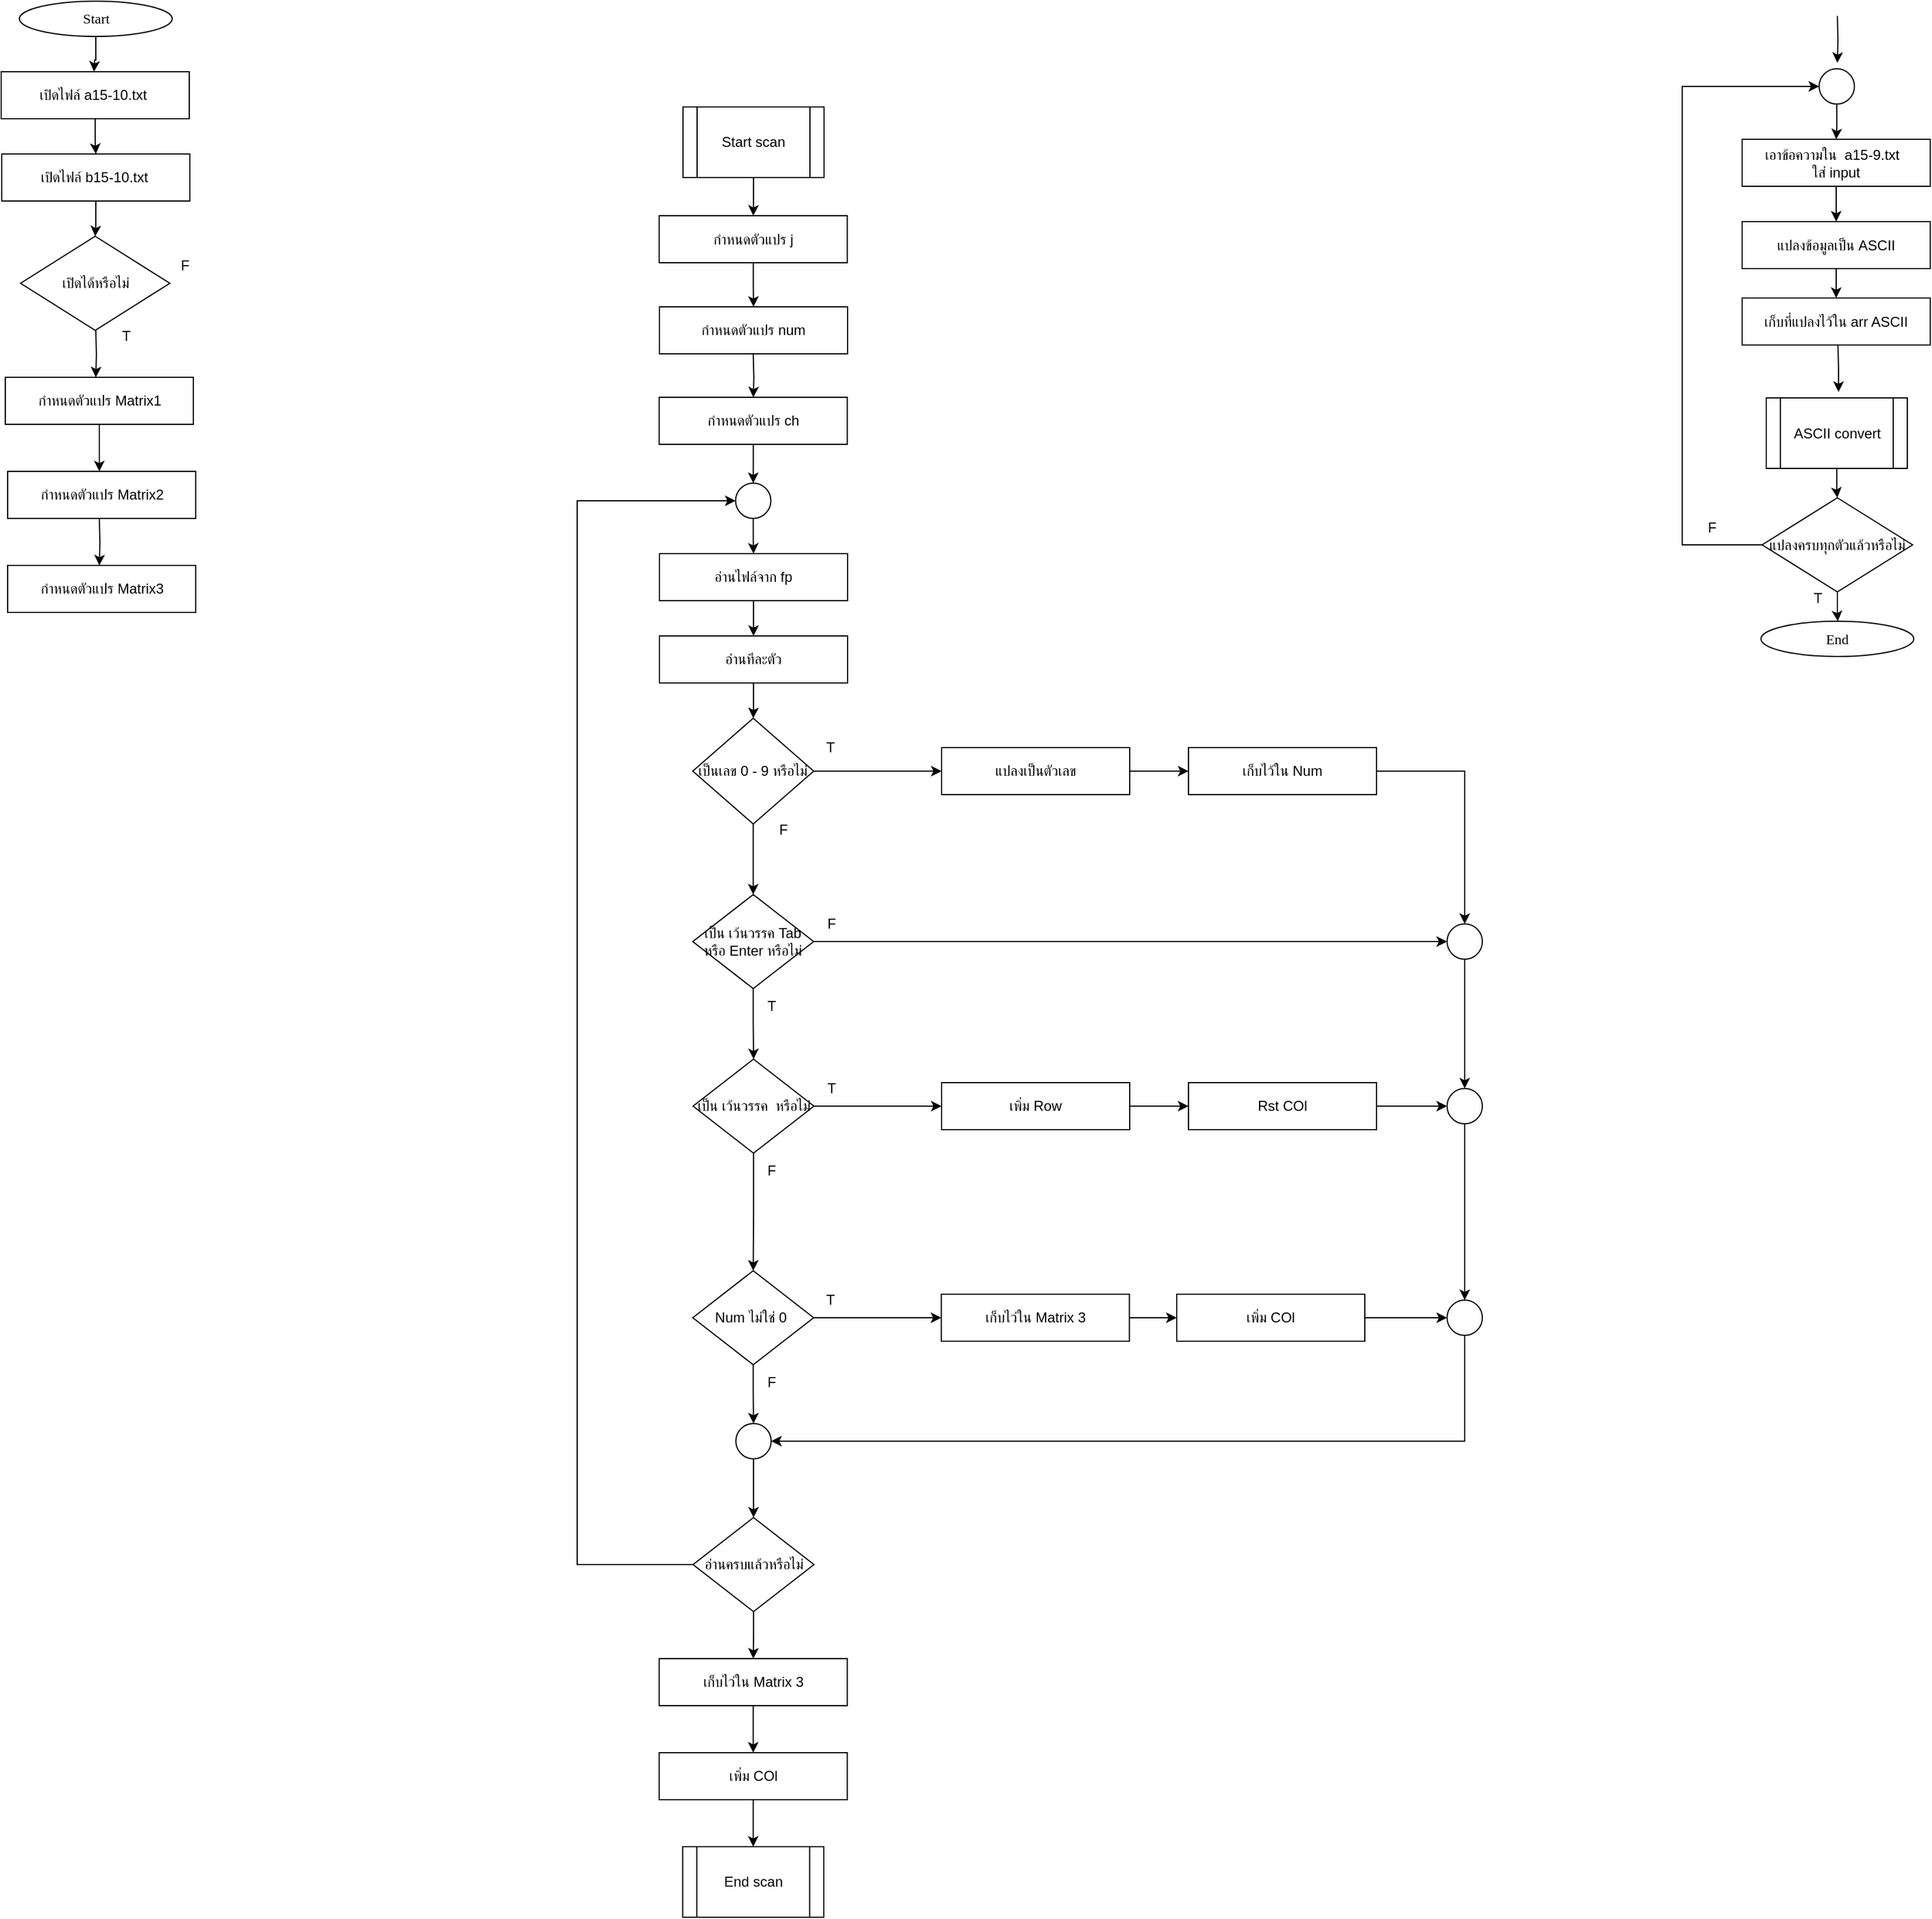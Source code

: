 <mxfile version="25.0.3">
  <diagram name="Page-1" id="-OHtlgGl6GRk3NAxg_4F">
    <mxGraphModel dx="5018" dy="3360" grid="1" gridSize="10" guides="1" tooltips="1" connect="1" arrows="1" fold="1" page="1" pageScale="1" pageWidth="850" pageHeight="1100" math="0" shadow="0">
      <root>
        <mxCell id="0" />
        <mxCell id="1" parent="0" />
        <mxCell id="59oR__EmF50malT1DPrW-1" value="" style="edgeStyle=orthogonalEdgeStyle;rounded=0;orthogonalLoop=1;jettySize=auto;html=1;" edge="1" parent="1" source="59oR__EmF50malT1DPrW-2">
          <mxGeometry relative="1" as="geometry">
            <mxPoint x="-681" y="-920" as="targetPoint" />
          </mxGeometry>
        </mxCell>
        <mxCell id="59oR__EmF50malT1DPrW-2" value="&lt;font data-font-src=&quot;https://fonts.googleapis.com/css?family=Sarabun&quot; face=&quot;Sarabun&quot;&gt;Start&lt;/font&gt;" style="ellipse;whiteSpace=wrap;html=1;" vertex="1" parent="1">
          <mxGeometry x="-744.5" y="-980" width="130" height="30" as="geometry" />
        </mxCell>
        <mxCell id="59oR__EmF50malT1DPrW-3" value="" style="edgeStyle=orthogonalEdgeStyle;rounded=0;orthogonalLoop=1;jettySize=auto;html=1;" edge="1" parent="1" source="59oR__EmF50malT1DPrW-4" target="59oR__EmF50malT1DPrW-5">
          <mxGeometry relative="1" as="geometry" />
        </mxCell>
        <mxCell id="59oR__EmF50malT1DPrW-4" value="เปิดไฟล์&amp;nbsp;b15-10.txt&amp;nbsp;&lt;span style=&quot;color: rgba(0, 0, 0, 0); font-family: monospace; font-size: 0px; text-align: start; text-wrap-mode: nowrap;&quot;&gt;%3CmxGraphModel%3E%3Croot%3E%3CmxCell%20id%3D%220%22%2F%3E%3CmxCell%20id%3D%221%22%20parent%3D%220%22%2F%3E%3CmxCell%20id%3D%222%22%20value%3D%22%E0%B8%81%E0%B8%B3%E0%B8%AB%E0%B8%99%E0%B8%94%E0%B8%95%E0%B8%B1%E0%B8%A7%E0%B9%81%E0%B8%9B%E0%B8%A3%20arr%22%20style%3D%22rounded%3D0%3BwhiteSpace%3Dwrap%3Bhtml%3D1%3B%22%20vertex%3D%221%22%20parent%3D%221%22%3E%3CmxGeometry%20x%3D%22-680%22%20y%3D%22-980%22%20width%3D%22160%22%20height%3D%2240%22%20as%3D%22geometry%22%2F%3E%3C%2FmxCell%3E%3C%2Froot%3E%3C%2FmxGraphModel%3E&lt;/span&gt;" style="rounded=0;whiteSpace=wrap;html=1;" vertex="1" parent="1">
          <mxGeometry x="-759.5" y="-850" width="160" height="40" as="geometry" />
        </mxCell>
        <mxCell id="59oR__EmF50malT1DPrW-5" value="เปิดได้หรือไม่" style="rhombus;whiteSpace=wrap;html=1;" vertex="1" parent="1">
          <mxGeometry x="-743.5" y="-780" width="127" height="80" as="geometry" />
        </mxCell>
        <mxCell id="59oR__EmF50malT1DPrW-6" value="T" style="text;html=1;align=center;verticalAlign=middle;resizable=0;points=[];autosize=1;strokeColor=none;fillColor=none;" vertex="1" parent="1">
          <mxGeometry x="-669.5" y="-710" width="30" height="30" as="geometry" />
        </mxCell>
        <mxCell id="59oR__EmF50malT1DPrW-7" value="F" style="text;html=1;align=center;verticalAlign=middle;resizable=0;points=[];autosize=1;strokeColor=none;fillColor=none;" vertex="1" parent="1">
          <mxGeometry x="-619.5" y="-770" width="30" height="30" as="geometry" />
        </mxCell>
        <mxCell id="59oR__EmF50malT1DPrW-8" value="" style="edgeStyle=orthogonalEdgeStyle;rounded=0;orthogonalLoop=1;jettySize=auto;html=1;" edge="1" parent="1">
          <mxGeometry relative="1" as="geometry">
            <mxPoint x="-679.5" y="-700" as="sourcePoint" />
            <mxPoint x="-679.5" y="-660" as="targetPoint" />
          </mxGeometry>
        </mxCell>
        <mxCell id="59oR__EmF50malT1DPrW-9" style="edgeStyle=orthogonalEdgeStyle;rounded=0;orthogonalLoop=1;jettySize=auto;html=1;entryX=0.5;entryY=0;entryDx=0;entryDy=0;" edge="1" parent="1" source="59oR__EmF50malT1DPrW-10" target="59oR__EmF50malT1DPrW-18">
          <mxGeometry relative="1" as="geometry" />
        </mxCell>
        <mxCell id="59oR__EmF50malT1DPrW-10" value="เอาข้อความใน&amp;nbsp;&amp;nbsp;a15-9.txt&amp;nbsp;&amp;nbsp;&lt;div&gt;ใส่&amp;nbsp;&lt;span style=&quot;background-color: initial;&quot;&gt;input&lt;/span&gt;&lt;/div&gt;" style="rounded=0;whiteSpace=wrap;html=1;" vertex="1" parent="1">
          <mxGeometry x="721" y="-862.5" width="160" height="40" as="geometry" />
        </mxCell>
        <mxCell id="59oR__EmF50malT1DPrW-11" value="" style="edgeStyle=orthogonalEdgeStyle;rounded=0;orthogonalLoop=1;jettySize=auto;html=1;" edge="1" parent="1">
          <mxGeometry relative="1" as="geometry">
            <mxPoint x="802.514" y="-687.5" as="sourcePoint" />
            <mxPoint x="803" y="-647.5" as="targetPoint" />
          </mxGeometry>
        </mxCell>
        <mxCell id="59oR__EmF50malT1DPrW-12" value="" style="edgeStyle=orthogonalEdgeStyle;rounded=0;orthogonalLoop=1;jettySize=auto;html=1;" edge="1" parent="1" source="59oR__EmF50malT1DPrW-14">
          <mxGeometry relative="1" as="geometry">
            <mxPoint x="802.381" y="-452.5" as="targetPoint" />
          </mxGeometry>
        </mxCell>
        <mxCell id="59oR__EmF50malT1DPrW-13" style="edgeStyle=orthogonalEdgeStyle;rounded=0;orthogonalLoop=1;jettySize=auto;html=1;entryX=0;entryY=0.5;entryDx=0;entryDy=0;" edge="1" parent="1" source="59oR__EmF50malT1DPrW-14" target="59oR__EmF50malT1DPrW-16">
          <mxGeometry relative="1" as="geometry">
            <Array as="points">
              <mxPoint x="670" y="-517.5" />
              <mxPoint x="670" y="-907.5" />
            </Array>
          </mxGeometry>
        </mxCell>
        <mxCell id="59oR__EmF50malT1DPrW-14" value="แปลงครบทุกตัวแล้วหรือไม่" style="rhombus;whiteSpace=wrap;html=1;" vertex="1" parent="1">
          <mxGeometry x="738" y="-557.5" width="128" height="80" as="geometry" />
        </mxCell>
        <mxCell id="59oR__EmF50malT1DPrW-15" style="edgeStyle=orthogonalEdgeStyle;rounded=0;orthogonalLoop=1;jettySize=auto;html=1;entryX=0.5;entryY=0;entryDx=0;entryDy=0;" edge="1" parent="1" source="59oR__EmF50malT1DPrW-16" target="59oR__EmF50malT1DPrW-10">
          <mxGeometry relative="1" as="geometry" />
        </mxCell>
        <mxCell id="59oR__EmF50malT1DPrW-16" value="" style="ellipse;whiteSpace=wrap;html=1;aspect=fixed;" vertex="1" parent="1">
          <mxGeometry x="786.5" y="-922.5" width="30" height="30" as="geometry" />
        </mxCell>
        <mxCell id="59oR__EmF50malT1DPrW-17" value="" style="edgeStyle=orthogonalEdgeStyle;rounded=0;orthogonalLoop=1;jettySize=auto;html=1;" edge="1" parent="1" source="59oR__EmF50malT1DPrW-18" target="59oR__EmF50malT1DPrW-19">
          <mxGeometry relative="1" as="geometry" />
        </mxCell>
        <mxCell id="59oR__EmF50malT1DPrW-18" value="แปลงข้อมูลเป็น&amp;nbsp;ASCII" style="rounded=0;whiteSpace=wrap;html=1;" vertex="1" parent="1">
          <mxGeometry x="721" y="-792.5" width="160" height="40" as="geometry" />
        </mxCell>
        <mxCell id="59oR__EmF50malT1DPrW-19" value="เก็บที่แปลงไว้ใน arr ASCII" style="rounded=0;whiteSpace=wrap;html=1;" vertex="1" parent="1">
          <mxGeometry x="721" y="-727.5" width="160" height="40" as="geometry" />
        </mxCell>
        <mxCell id="59oR__EmF50malT1DPrW-20" value="T" style="text;html=1;align=center;verticalAlign=middle;resizable=0;points=[];autosize=1;strokeColor=none;fillColor=none;" vertex="1" parent="1">
          <mxGeometry x="770" y="-487.5" width="30" height="30" as="geometry" />
        </mxCell>
        <mxCell id="59oR__EmF50malT1DPrW-21" value="F" style="text;html=1;align=center;verticalAlign=middle;resizable=0;points=[];autosize=1;strokeColor=none;fillColor=none;" vertex="1" parent="1">
          <mxGeometry x="680" y="-547.5" width="30" height="30" as="geometry" />
        </mxCell>
        <mxCell id="59oR__EmF50malT1DPrW-22" value="" style="edgeStyle=orthogonalEdgeStyle;rounded=0;orthogonalLoop=1;jettySize=auto;html=1;" edge="1" parent="1">
          <mxGeometry relative="1" as="geometry">
            <mxPoint x="802" y="-927.5" as="targetPoint" />
            <mxPoint x="802.0" y="-967.5" as="sourcePoint" />
          </mxGeometry>
        </mxCell>
        <mxCell id="59oR__EmF50malT1DPrW-23" value="กำหนดตัวแปร&amp;nbsp;Matrix2" style="rounded=0;whiteSpace=wrap;html=1;" vertex="1" parent="1">
          <mxGeometry x="-754.5" y="-580" width="160" height="40" as="geometry" />
        </mxCell>
        <mxCell id="59oR__EmF50malT1DPrW-24" value="กำหนดตัวแปร Matrix1" style="rounded=0;whiteSpace=wrap;html=1;" vertex="1" parent="1">
          <mxGeometry x="-756.5" y="-660" width="160" height="40" as="geometry" />
        </mxCell>
        <mxCell id="59oR__EmF50malT1DPrW-25" value="" style="edgeStyle=orthogonalEdgeStyle;rounded=0;orthogonalLoop=1;jettySize=auto;html=1;" edge="1" parent="1" source="59oR__EmF50malT1DPrW-24">
          <mxGeometry relative="1" as="geometry">
            <mxPoint x="-676.5" y="-580" as="targetPoint" />
          </mxGeometry>
        </mxCell>
        <mxCell id="59oR__EmF50malT1DPrW-26" style="edgeStyle=orthogonalEdgeStyle;rounded=0;orthogonalLoop=1;jettySize=auto;html=1;entryX=0.5;entryY=0;entryDx=0;entryDy=0;" edge="1" parent="1" source="59oR__EmF50malT1DPrW-27" target="59oR__EmF50malT1DPrW-14">
          <mxGeometry relative="1" as="geometry" />
        </mxCell>
        <mxCell id="59oR__EmF50malT1DPrW-27" value="ASCII convert" style="shape=process;whiteSpace=wrap;html=1;backgroundOutline=1;" vertex="1" parent="1">
          <mxGeometry x="741.5" y="-642.5" width="120" height="60" as="geometry" />
        </mxCell>
        <mxCell id="59oR__EmF50malT1DPrW-28" value="&lt;font data-font-src=&quot;https://fonts.googleapis.com/css?family=Sarabun&quot; face=&quot;Sarabun&quot;&gt;End&lt;/font&gt;" style="ellipse;whiteSpace=wrap;html=1;" vertex="1" parent="1">
          <mxGeometry x="737.0" y="-452.5" width="130" height="30" as="geometry" />
        </mxCell>
        <mxCell id="59oR__EmF50malT1DPrW-31" style="edgeStyle=orthogonalEdgeStyle;rounded=0;orthogonalLoop=1;jettySize=auto;html=1;entryX=0.5;entryY=0;entryDx=0;entryDy=0;" edge="1" parent="1" source="59oR__EmF50malT1DPrW-29" target="59oR__EmF50malT1DPrW-4">
          <mxGeometry relative="1" as="geometry" />
        </mxCell>
        <mxCell id="59oR__EmF50malT1DPrW-29" value="เปิดไฟล์&amp;nbsp;a15-10.txt&amp;nbsp;&lt;span style=&quot;color: rgba(0, 0, 0, 0); font-family: monospace; font-size: 0px; text-align: start; text-wrap-mode: nowrap;&quot;&gt;%3CmxGraphModel%3E%3Croot%3E%3CmxCell%20id%3D%220%22%2F%3E%3CmxCell%20id%3D%221%22%20parent%3D%220%22%2F%3E%3CmxCell%20id%3D%222%22%20value%3D%22%E0%B8%81%E0%B8%B3%E0%B8%AB%E0%B8%99%E0%B8%94%E0%B8%95%E0%B8%B1%E0%B8%A7%E0%B9%81%E0%B8%9B%E0%B8%A3%20arr%22%20style%3D%22rounded%3D0%3BwhiteSpace%3Dwrap%3Bhtml%3D1%3B%22%20vertex%3D%221%22%20parent%3D%221%22%3E%3CmxGeometry%20x%3D%22-680%22%20y%3D%22-980%22%20width%3D%22160%22%20height%3D%2240%22%20as%3D%22geometry%22%2F%3E%3C%2FmxCell%3E%3C%2Froot%3E%3C%2FmxGraphModel%3E&lt;/span&gt;" style="rounded=0;whiteSpace=wrap;html=1;" vertex="1" parent="1">
          <mxGeometry x="-760" y="-920" width="160" height="40" as="geometry" />
        </mxCell>
        <mxCell id="59oR__EmF50malT1DPrW-32" value="กำหนดตัวแปร&amp;nbsp;Matrix3" style="rounded=0;whiteSpace=wrap;html=1;" vertex="1" parent="1">
          <mxGeometry x="-754.5" y="-500" width="160" height="40" as="geometry" />
        </mxCell>
        <mxCell id="59oR__EmF50malT1DPrW-33" value="" style="edgeStyle=orthogonalEdgeStyle;rounded=0;orthogonalLoop=1;jettySize=auto;html=1;" edge="1" parent="1">
          <mxGeometry relative="1" as="geometry">
            <mxPoint x="-676.5" y="-500" as="targetPoint" />
            <mxPoint x="-676.5" y="-540" as="sourcePoint" />
          </mxGeometry>
        </mxCell>
        <mxCell id="59oR__EmF50malT1DPrW-38" value="" style="edgeStyle=orthogonalEdgeStyle;rounded=0;orthogonalLoop=1;jettySize=auto;html=1;" edge="1" parent="1" source="59oR__EmF50malT1DPrW-34" target="59oR__EmF50malT1DPrW-35">
          <mxGeometry relative="1" as="geometry" />
        </mxCell>
        <mxCell id="59oR__EmF50malT1DPrW-34" value="Start scan" style="shape=process;whiteSpace=wrap;html=1;backgroundOutline=1;" vertex="1" parent="1">
          <mxGeometry x="-180" y="-890" width="120" height="60" as="geometry" />
        </mxCell>
        <mxCell id="59oR__EmF50malT1DPrW-39" value="" style="edgeStyle=orthogonalEdgeStyle;rounded=0;orthogonalLoop=1;jettySize=auto;html=1;" edge="1" parent="1" source="59oR__EmF50malT1DPrW-35" target="59oR__EmF50malT1DPrW-36">
          <mxGeometry relative="1" as="geometry" />
        </mxCell>
        <mxCell id="59oR__EmF50malT1DPrW-35" value="กำหนดตัวแปร j" style="rounded=0;whiteSpace=wrap;html=1;" vertex="1" parent="1">
          <mxGeometry x="-200.25" y="-797.5" width="160" height="40" as="geometry" />
        </mxCell>
        <mxCell id="59oR__EmF50malT1DPrW-36" value="กำหนดตัวแปร num" style="rounded=0;whiteSpace=wrap;html=1;" vertex="1" parent="1">
          <mxGeometry x="-200" y="-720" width="160" height="40" as="geometry" />
        </mxCell>
        <mxCell id="59oR__EmF50malT1DPrW-40" value="" style="edgeStyle=orthogonalEdgeStyle;rounded=0;orthogonalLoop=1;jettySize=auto;html=1;" edge="1" target="59oR__EmF50malT1DPrW-41" parent="1">
          <mxGeometry relative="1" as="geometry">
            <mxPoint x="-120.25" y="-680" as="sourcePoint" />
          </mxGeometry>
        </mxCell>
        <mxCell id="59oR__EmF50malT1DPrW-69" value="" style="edgeStyle=orthogonalEdgeStyle;rounded=0;orthogonalLoop=1;jettySize=auto;html=1;" edge="1" parent="1" source="59oR__EmF50malT1DPrW-41" target="59oR__EmF50malT1DPrW-68">
          <mxGeometry relative="1" as="geometry" />
        </mxCell>
        <mxCell id="59oR__EmF50malT1DPrW-41" value="กำหนดตัวแปร ch" style="rounded=0;whiteSpace=wrap;html=1;" vertex="1" parent="1">
          <mxGeometry x="-200.25" y="-643" width="160" height="40" as="geometry" />
        </mxCell>
        <mxCell id="59oR__EmF50malT1DPrW-46" value="" style="edgeStyle=orthogonalEdgeStyle;rounded=0;orthogonalLoop=1;jettySize=auto;html=1;" edge="1" parent="1" source="59oR__EmF50malT1DPrW-42" target="59oR__EmF50malT1DPrW-45">
          <mxGeometry relative="1" as="geometry" />
        </mxCell>
        <mxCell id="59oR__EmF50malT1DPrW-42" value="อ่านไฟล์จาก fp" style="rounded=0;whiteSpace=wrap;html=1;" vertex="1" parent="1">
          <mxGeometry x="-200" y="-510" width="160" height="40" as="geometry" />
        </mxCell>
        <mxCell id="59oR__EmF50malT1DPrW-49" value="" style="edgeStyle=orthogonalEdgeStyle;rounded=0;orthogonalLoop=1;jettySize=auto;html=1;" edge="1" parent="1" source="59oR__EmF50malT1DPrW-44" target="59oR__EmF50malT1DPrW-48">
          <mxGeometry relative="1" as="geometry" />
        </mxCell>
        <mxCell id="59oR__EmF50malT1DPrW-53" value="" style="edgeStyle=orthogonalEdgeStyle;rounded=0;orthogonalLoop=1;jettySize=auto;html=1;" edge="1" parent="1" source="59oR__EmF50malT1DPrW-44" target="59oR__EmF50malT1DPrW-52">
          <mxGeometry relative="1" as="geometry" />
        </mxCell>
        <mxCell id="59oR__EmF50malT1DPrW-44" value="เป็นเลข 0 - 9 หรือไม่" style="rhombus;whiteSpace=wrap;html=1;" vertex="1" parent="1">
          <mxGeometry x="-171.68" y="-370" width="102.86" height="90" as="geometry" />
        </mxCell>
        <mxCell id="59oR__EmF50malT1DPrW-47" value="" style="edgeStyle=orthogonalEdgeStyle;rounded=0;orthogonalLoop=1;jettySize=auto;html=1;" edge="1" parent="1" source="59oR__EmF50malT1DPrW-45" target="59oR__EmF50malT1DPrW-44">
          <mxGeometry relative="1" as="geometry" />
        </mxCell>
        <mxCell id="59oR__EmF50malT1DPrW-45" value="อ่านทีละตัว" style="rounded=0;whiteSpace=wrap;html=1;" vertex="1" parent="1">
          <mxGeometry x="-200" y="-440" width="160" height="40" as="geometry" />
        </mxCell>
        <mxCell id="59oR__EmF50malT1DPrW-51" value="" style="edgeStyle=orthogonalEdgeStyle;rounded=0;orthogonalLoop=1;jettySize=auto;html=1;" edge="1" parent="1" source="59oR__EmF50malT1DPrW-48" target="59oR__EmF50malT1DPrW-50">
          <mxGeometry relative="1" as="geometry" />
        </mxCell>
        <mxCell id="59oR__EmF50malT1DPrW-48" value="แปลงเป็นตัวเลข" style="rounded=0;whiteSpace=wrap;html=1;" vertex="1" parent="1">
          <mxGeometry x="40" y="-345" width="160" height="40" as="geometry" />
        </mxCell>
        <mxCell id="59oR__EmF50malT1DPrW-75" style="edgeStyle=orthogonalEdgeStyle;rounded=0;orthogonalLoop=1;jettySize=auto;html=1;entryX=0.5;entryY=0;entryDx=0;entryDy=0;" edge="1" parent="1" source="59oR__EmF50malT1DPrW-50" target="59oR__EmF50malT1DPrW-74">
          <mxGeometry relative="1" as="geometry" />
        </mxCell>
        <mxCell id="59oR__EmF50malT1DPrW-50" value="เก็บไว้ใน Num" style="rounded=0;whiteSpace=wrap;html=1;" vertex="1" parent="1">
          <mxGeometry x="250" y="-345" width="160" height="40" as="geometry" />
        </mxCell>
        <mxCell id="59oR__EmF50malT1DPrW-55" value="" style="edgeStyle=orthogonalEdgeStyle;rounded=0;orthogonalLoop=1;jettySize=auto;html=1;" edge="1" parent="1" source="59oR__EmF50malT1DPrW-52" target="59oR__EmF50malT1DPrW-54">
          <mxGeometry relative="1" as="geometry" />
        </mxCell>
        <mxCell id="59oR__EmF50malT1DPrW-76" style="edgeStyle=orthogonalEdgeStyle;rounded=0;orthogonalLoop=1;jettySize=auto;html=1;entryX=0;entryY=0.5;entryDx=0;entryDy=0;" edge="1" parent="1" source="59oR__EmF50malT1DPrW-52" target="59oR__EmF50malT1DPrW-74">
          <mxGeometry relative="1" as="geometry" />
        </mxCell>
        <mxCell id="59oR__EmF50malT1DPrW-52" value="เป็น เว้นวรรค Tab หรือ Enter หรือไม่" style="rhombus;whiteSpace=wrap;html=1;" vertex="1" parent="1">
          <mxGeometry x="-171.68" y="-220" width="102.86" height="80" as="geometry" />
        </mxCell>
        <mxCell id="59oR__EmF50malT1DPrW-57" value="" style="edgeStyle=orthogonalEdgeStyle;rounded=0;orthogonalLoop=1;jettySize=auto;html=1;" edge="1" parent="1" source="59oR__EmF50malT1DPrW-54" target="59oR__EmF50malT1DPrW-56">
          <mxGeometry relative="1" as="geometry" />
        </mxCell>
        <mxCell id="59oR__EmF50malT1DPrW-62" value="" style="edgeStyle=orthogonalEdgeStyle;rounded=0;orthogonalLoop=1;jettySize=auto;html=1;" edge="1" parent="1" source="59oR__EmF50malT1DPrW-54" target="59oR__EmF50malT1DPrW-61">
          <mxGeometry relative="1" as="geometry" />
        </mxCell>
        <mxCell id="59oR__EmF50malT1DPrW-54" value="เป็น เว้นวรรค&amp;nbsp; หรือไม่" style="rhombus;whiteSpace=wrap;html=1;" vertex="1" parent="1">
          <mxGeometry x="-171.43" y="-80" width="102.86" height="80" as="geometry" />
        </mxCell>
        <mxCell id="59oR__EmF50malT1DPrW-59" value="" style="edgeStyle=orthogonalEdgeStyle;rounded=0;orthogonalLoop=1;jettySize=auto;html=1;" edge="1" parent="1" source="59oR__EmF50malT1DPrW-56" target="59oR__EmF50malT1DPrW-58">
          <mxGeometry relative="1" as="geometry" />
        </mxCell>
        <mxCell id="59oR__EmF50malT1DPrW-56" value="เพิ่ม Row" style="rounded=0;whiteSpace=wrap;html=1;" vertex="1" parent="1">
          <mxGeometry x="40" y="-60" width="160" height="40" as="geometry" />
        </mxCell>
        <mxCell id="59oR__EmF50malT1DPrW-83" value="" style="edgeStyle=orthogonalEdgeStyle;rounded=0;orthogonalLoop=1;jettySize=auto;html=1;" edge="1" parent="1" source="59oR__EmF50malT1DPrW-58" target="59oR__EmF50malT1DPrW-80">
          <mxGeometry relative="1" as="geometry" />
        </mxCell>
        <mxCell id="59oR__EmF50malT1DPrW-58" value="Rst COl" style="rounded=0;whiteSpace=wrap;html=1;" vertex="1" parent="1">
          <mxGeometry x="250" y="-60" width="160" height="40" as="geometry" />
        </mxCell>
        <mxCell id="59oR__EmF50malT1DPrW-66" value="" style="edgeStyle=orthogonalEdgeStyle;rounded=0;orthogonalLoop=1;jettySize=auto;html=1;" edge="1" parent="1" source="59oR__EmF50malT1DPrW-61" target="59oR__EmF50malT1DPrW-63">
          <mxGeometry relative="1" as="geometry" />
        </mxCell>
        <mxCell id="59oR__EmF50malT1DPrW-78" value="" style="edgeStyle=orthogonalEdgeStyle;rounded=0;orthogonalLoop=1;jettySize=auto;html=1;" edge="1" parent="1" source="59oR__EmF50malT1DPrW-61" target="59oR__EmF50malT1DPrW-77">
          <mxGeometry relative="1" as="geometry" />
        </mxCell>
        <mxCell id="59oR__EmF50malT1DPrW-61" value="Num ไม่ใช่ 0&amp;nbsp;" style="rhombus;whiteSpace=wrap;html=1;" vertex="1" parent="1">
          <mxGeometry x="-171.68" y="100" width="102.86" height="80" as="geometry" />
        </mxCell>
        <mxCell id="59oR__EmF50malT1DPrW-67" value="" style="edgeStyle=orthogonalEdgeStyle;rounded=0;orthogonalLoop=1;jettySize=auto;html=1;" edge="1" parent="1" source="59oR__EmF50malT1DPrW-63" target="59oR__EmF50malT1DPrW-65">
          <mxGeometry relative="1" as="geometry" />
        </mxCell>
        <mxCell id="59oR__EmF50malT1DPrW-63" value="เก็บไว่ใน Matrix 3" style="rounded=0;whiteSpace=wrap;html=1;" vertex="1" parent="1">
          <mxGeometry x="39.75" y="120" width="160" height="40" as="geometry" />
        </mxCell>
        <mxCell id="59oR__EmF50malT1DPrW-82" value="" style="edgeStyle=orthogonalEdgeStyle;rounded=0;orthogonalLoop=1;jettySize=auto;html=1;" edge="1" parent="1" source="59oR__EmF50malT1DPrW-65" target="59oR__EmF50malT1DPrW-81">
          <mxGeometry relative="1" as="geometry" />
        </mxCell>
        <mxCell id="59oR__EmF50malT1DPrW-65" value="เพิ่ม COl" style="rounded=0;whiteSpace=wrap;html=1;" vertex="1" parent="1">
          <mxGeometry x="240" y="120" width="160" height="40" as="geometry" />
        </mxCell>
        <mxCell id="59oR__EmF50malT1DPrW-71" style="edgeStyle=orthogonalEdgeStyle;rounded=0;orthogonalLoop=1;jettySize=auto;html=1;entryX=0.5;entryY=0;entryDx=0;entryDy=0;" edge="1" parent="1" source="59oR__EmF50malT1DPrW-68" target="59oR__EmF50malT1DPrW-42">
          <mxGeometry relative="1" as="geometry" />
        </mxCell>
        <mxCell id="59oR__EmF50malT1DPrW-68" value="" style="ellipse;whiteSpace=wrap;html=1;aspect=fixed;" vertex="1" parent="1">
          <mxGeometry x="-135.25" y="-570" width="30" height="30" as="geometry" />
        </mxCell>
        <mxCell id="59oR__EmF50malT1DPrW-89" style="edgeStyle=orthogonalEdgeStyle;rounded=0;orthogonalLoop=1;jettySize=auto;html=1;entryX=0;entryY=0.5;entryDx=0;entryDy=0;" edge="1" parent="1" source="59oR__EmF50malT1DPrW-72" target="59oR__EmF50malT1DPrW-68">
          <mxGeometry relative="1" as="geometry">
            <Array as="points">
              <mxPoint x="-270" y="350" />
              <mxPoint x="-270" y="-555" />
            </Array>
          </mxGeometry>
        </mxCell>
        <mxCell id="59oR__EmF50malT1DPrW-104" value="" style="edgeStyle=orthogonalEdgeStyle;rounded=0;orthogonalLoop=1;jettySize=auto;html=1;" edge="1" parent="1" source="59oR__EmF50malT1DPrW-72" target="59oR__EmF50malT1DPrW-102">
          <mxGeometry relative="1" as="geometry" />
        </mxCell>
        <mxCell id="59oR__EmF50malT1DPrW-72" value="อ่านครบแล้วหรือไม่" style="rhombus;whiteSpace=wrap;html=1;" vertex="1" parent="1">
          <mxGeometry x="-171.43" y="310" width="102.86" height="80" as="geometry" />
        </mxCell>
        <mxCell id="59oR__EmF50malT1DPrW-84" value="" style="edgeStyle=orthogonalEdgeStyle;rounded=0;orthogonalLoop=1;jettySize=auto;html=1;" edge="1" parent="1" source="59oR__EmF50malT1DPrW-74" target="59oR__EmF50malT1DPrW-80">
          <mxGeometry relative="1" as="geometry" />
        </mxCell>
        <mxCell id="59oR__EmF50malT1DPrW-74" value="" style="ellipse;whiteSpace=wrap;html=1;aspect=fixed;" vertex="1" parent="1">
          <mxGeometry x="470" y="-195" width="30" height="30" as="geometry" />
        </mxCell>
        <mxCell id="59oR__EmF50malT1DPrW-79" value="" style="edgeStyle=orthogonalEdgeStyle;rounded=0;orthogonalLoop=1;jettySize=auto;html=1;" edge="1" parent="1" source="59oR__EmF50malT1DPrW-77" target="59oR__EmF50malT1DPrW-72">
          <mxGeometry relative="1" as="geometry" />
        </mxCell>
        <mxCell id="59oR__EmF50malT1DPrW-77" value="" style="ellipse;whiteSpace=wrap;html=1;aspect=fixed;" vertex="1" parent="1">
          <mxGeometry x="-135" y="230" width="30" height="30" as="geometry" />
        </mxCell>
        <mxCell id="59oR__EmF50malT1DPrW-87" style="edgeStyle=orthogonalEdgeStyle;rounded=0;orthogonalLoop=1;jettySize=auto;html=1;entryX=0.5;entryY=0;entryDx=0;entryDy=0;" edge="1" parent="1" source="59oR__EmF50malT1DPrW-80" target="59oR__EmF50malT1DPrW-81">
          <mxGeometry relative="1" as="geometry" />
        </mxCell>
        <mxCell id="59oR__EmF50malT1DPrW-80" value="" style="ellipse;whiteSpace=wrap;html=1;aspect=fixed;" vertex="1" parent="1">
          <mxGeometry x="470" y="-55" width="30" height="30" as="geometry" />
        </mxCell>
        <mxCell id="59oR__EmF50malT1DPrW-88" style="edgeStyle=orthogonalEdgeStyle;rounded=0;orthogonalLoop=1;jettySize=auto;html=1;entryX=1;entryY=0.5;entryDx=0;entryDy=0;" edge="1" parent="1" source="59oR__EmF50malT1DPrW-81" target="59oR__EmF50malT1DPrW-77">
          <mxGeometry relative="1" as="geometry">
            <Array as="points">
              <mxPoint x="485" y="245" />
            </Array>
          </mxGeometry>
        </mxCell>
        <mxCell id="59oR__EmF50malT1DPrW-81" value="" style="ellipse;whiteSpace=wrap;html=1;aspect=fixed;" vertex="1" parent="1">
          <mxGeometry x="470" y="125" width="30" height="30" as="geometry" />
        </mxCell>
        <mxCell id="59oR__EmF50malT1DPrW-90" value="T" style="text;html=1;align=center;verticalAlign=middle;resizable=0;points=[];autosize=1;strokeColor=none;fillColor=none;" vertex="1" parent="1">
          <mxGeometry x="-70" y="-360" width="30" height="30" as="geometry" />
        </mxCell>
        <mxCell id="59oR__EmF50malT1DPrW-91" value="F" style="text;html=1;align=center;verticalAlign=middle;resizable=0;points=[];autosize=1;strokeColor=none;fillColor=none;" vertex="1" parent="1">
          <mxGeometry x="-110" y="-290" width="30" height="30" as="geometry" />
        </mxCell>
        <mxCell id="59oR__EmF50malT1DPrW-92" value="T" style="text;html=1;align=center;verticalAlign=middle;resizable=0;points=[];autosize=1;strokeColor=none;fillColor=none;" vertex="1" parent="1">
          <mxGeometry x="-120" y="-140" width="30" height="30" as="geometry" />
        </mxCell>
        <mxCell id="59oR__EmF50malT1DPrW-93" value="F" style="text;html=1;align=center;verticalAlign=middle;resizable=0;points=[];autosize=1;strokeColor=none;fillColor=none;" vertex="1" parent="1">
          <mxGeometry x="-68.57" y="-210" width="30" height="30" as="geometry" />
        </mxCell>
        <mxCell id="59oR__EmF50malT1DPrW-94" value="T" style="text;html=1;align=center;verticalAlign=middle;resizable=0;points=[];autosize=1;strokeColor=none;fillColor=none;" vertex="1" parent="1">
          <mxGeometry x="-68.82" y="-70" width="30" height="30" as="geometry" />
        </mxCell>
        <mxCell id="59oR__EmF50malT1DPrW-95" value="F" style="text;html=1;align=center;verticalAlign=middle;resizable=0;points=[];autosize=1;strokeColor=none;fillColor=none;" vertex="1" parent="1">
          <mxGeometry x="-120" width="30" height="30" as="geometry" />
        </mxCell>
        <mxCell id="59oR__EmF50malT1DPrW-96" value="T" style="text;html=1;align=center;verticalAlign=middle;resizable=0;points=[];autosize=1;strokeColor=none;fillColor=none;" vertex="1" parent="1">
          <mxGeometry x="-70.25" y="110" width="30" height="30" as="geometry" />
        </mxCell>
        <mxCell id="59oR__EmF50malT1DPrW-97" value="F" style="text;html=1;align=center;verticalAlign=middle;resizable=0;points=[];autosize=1;strokeColor=none;fillColor=none;" vertex="1" parent="1">
          <mxGeometry x="-120" y="180" width="30" height="30" as="geometry" />
        </mxCell>
        <mxCell id="59oR__EmF50malT1DPrW-105" value="" style="edgeStyle=orthogonalEdgeStyle;rounded=0;orthogonalLoop=1;jettySize=auto;html=1;" edge="1" parent="1" source="59oR__EmF50malT1DPrW-102" target="59oR__EmF50malT1DPrW-103">
          <mxGeometry relative="1" as="geometry" />
        </mxCell>
        <mxCell id="59oR__EmF50malT1DPrW-102" value="เก็บไว่ใน Matrix 3" style="rounded=0;whiteSpace=wrap;html=1;" vertex="1" parent="1">
          <mxGeometry x="-200.25" y="430" width="160" height="40" as="geometry" />
        </mxCell>
        <mxCell id="59oR__EmF50malT1DPrW-107" value="" style="edgeStyle=orthogonalEdgeStyle;rounded=0;orthogonalLoop=1;jettySize=auto;html=1;" edge="1" parent="1" source="59oR__EmF50malT1DPrW-103" target="59oR__EmF50malT1DPrW-106">
          <mxGeometry relative="1" as="geometry" />
        </mxCell>
        <mxCell id="59oR__EmF50malT1DPrW-103" value="เพิ่ม COl" style="rounded=0;whiteSpace=wrap;html=1;" vertex="1" parent="1">
          <mxGeometry x="-200.25" y="510" width="160" height="40" as="geometry" />
        </mxCell>
        <mxCell id="59oR__EmF50malT1DPrW-106" value="End scan" style="shape=process;whiteSpace=wrap;html=1;backgroundOutline=1;" vertex="1" parent="1">
          <mxGeometry x="-180.25" y="590" width="120" height="60" as="geometry" />
        </mxCell>
      </root>
    </mxGraphModel>
  </diagram>
</mxfile>
